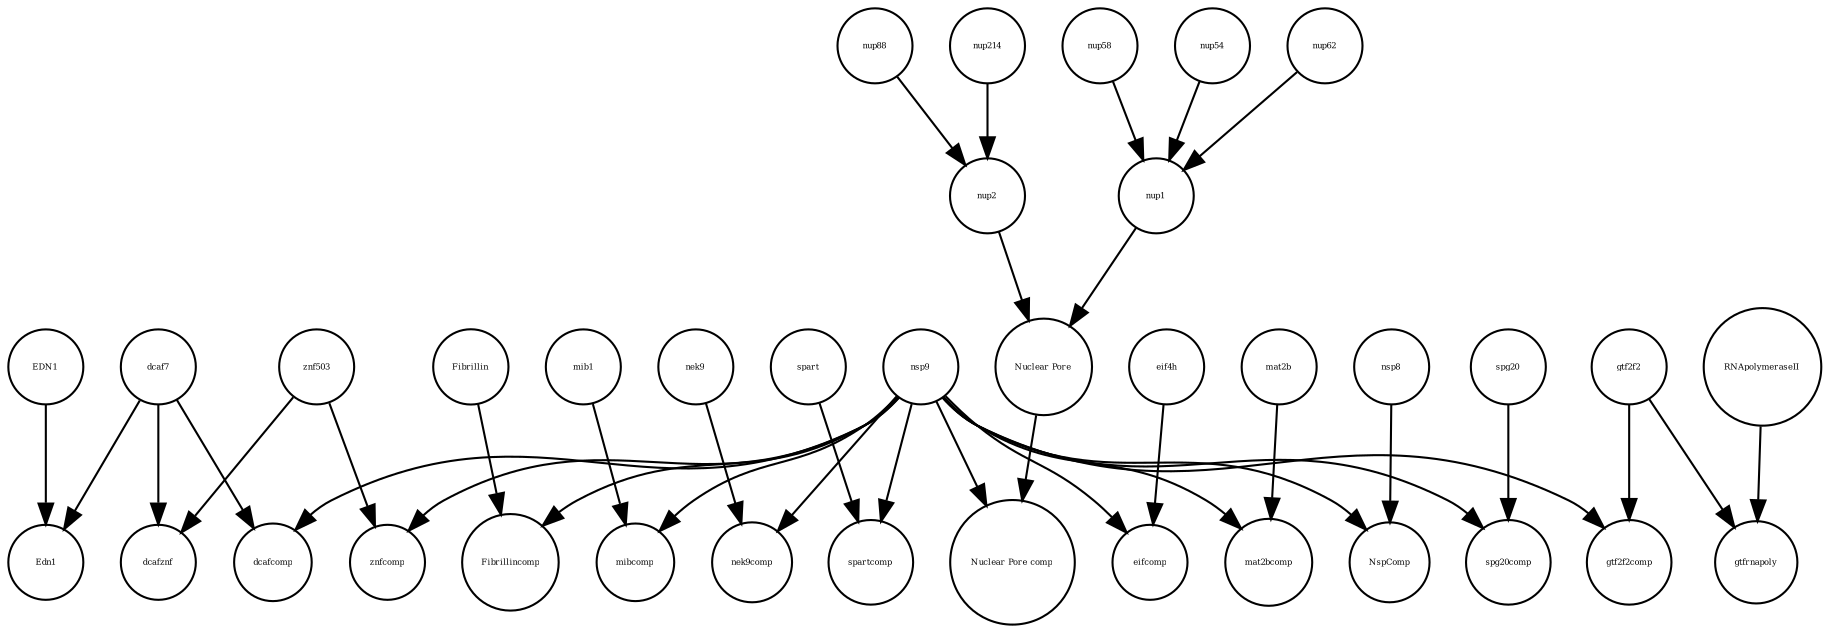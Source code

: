 strict digraph  {
Fibrillin [annotation="", bipartite=0, cls=complex, fontsize=4, label=Fibrillin, shape=circle];
nup58 [annotation=urn_miriam_uniprot_Q9BVL2, bipartite=0, cls=macromolecule, fontsize=4, label=nup58, shape=circle];
Edn1 [annotation="", bipartite=0, cls="nucleic acid feature", fontsize=4, label=Edn1, shape=circle];
spg20 [annotation="", bipartite=0, cls=macromolecule, fontsize=4, label=spg20, shape=circle];
Fibrillincomp [annotation="", bipartite=0, cls=complex, fontsize=4, label=Fibrillincomp, shape=circle];
gtfrnapoly [annotation="", bipartite=0, cls=complex, fontsize=4, label=gtfrnapoly, shape=circle];
EDN1 [annotation="", bipartite=0, cls="nucleic acid feature", fontsize=4, label=EDN1, shape=circle];
znf503 [annotation=urn_miriam_uniprot_Q96F45, bipartite=0, cls=macromolecule, fontsize=4, label=znf503, shape=circle];
nup214 [annotation=urn_miriam_uniprot_P35658, bipartite=0, cls=macromolecule, fontsize=4, label=nup214, shape=circle];
znfcomp [annotation="", bipartite=0, cls=complex, fontsize=4, label=znfcomp, shape=circle];
mibcomp [annotation="", bipartite=0, cls=complex, fontsize=4, label=mibcomp, shape=circle];
"Nuclear Pore" [annotation="", bipartite=0, cls=complex, fontsize=4, label="Nuclear Pore", shape=circle];
nek9comp [annotation="", bipartite=0, cls=complex, fontsize=4, label=nek9comp, shape=circle];
RNApolymeraseII [annotation=urn_miriam_uniprot_P30876, bipartite=0, cls=macromolecule, fontsize=4, label=RNApolymeraseII, shape=circle];
spart [annotation=urn_miriam_uniprot_Q8N0X7, bipartite=0, cls=macromolecule, fontsize=4, label=spart, shape=circle];
nsp8 [annotation=urn_miriam_uniprot_P0DTD1, bipartite=0, cls=macromolecule, fontsize=4, label=nsp8, shape=circle];
nsp9 [annotation=urn_miriam_uniprot_P0DTD1, bipartite=0, cls=macromolecule, fontsize=4, label=nsp9, shape=circle];
spartcomp [annotation="", bipartite=0, cls=complex, fontsize=4, label=spartcomp, shape=circle];
"Nuclear Pore comp" [annotation="", bipartite=0, cls=complex, fontsize=4, label="Nuclear Pore comp", shape=circle];
nup54 [annotation=urn_miriam_uniprot_Q7Z3B4, bipartite=0, cls=macromolecule, fontsize=4, label=nup54, shape=circle];
dcafcomp [annotation="", bipartite=0, cls=complex, fontsize=4, label=dcafcomp, shape=circle];
eifcomp [annotation="", bipartite=0, cls=complex, fontsize=4, label=eifcomp, shape=circle];
nup2 [annotation="", bipartite=0, cls=complex, fontsize=4, label=nup2, shape=circle];
gtf2f2 [annotation=urn_miriam_uniprot_P13984, bipartite=0, cls=macromolecule, fontsize=4, label=gtf2f2, shape=circle];
mat2b [annotation=urn_miriam_uniprot_Q9NZL9, bipartite=0, cls=macromolecule, fontsize=4, label=mat2b, shape=circle];
mat2bcomp [annotation="", bipartite=0, cls=complex, fontsize=4, label=mat2bcomp, shape=circle];
NspComp [annotation="", bipartite=0, cls=complex, fontsize=4, label=NspComp, shape=circle];
dcafznf [annotation="", bipartite=0, cls=complex, fontsize=4, label=dcafznf, shape=circle];
gtf2f2comp [annotation="", bipartite=0, cls=complex, fontsize=4, label=gtf2f2comp, shape=circle];
spg20comp [annotation="", bipartite=0, cls=complex, fontsize=4, label=spg20comp, shape=circle];
dcaf7 [annotation=urn_miriam_uniprot_P61962, bipartite=0, cls=macromolecule, fontsize=4, label=dcaf7, shape=circle];
mib1 [annotation=urn_miriam_uniprot_Q86YT6, bipartite=0, cls=macromolecule, fontsize=4, label=mib1, shape=circle];
nup1 [annotation="", bipartite=0, cls=complex, fontsize=4, label=nup1, shape=circle];
nup88 [annotation=urn_miriam_uniprot_Q99567, bipartite=0, cls=macromolecule, fontsize=4, label=nup88, shape=circle];
nek9 [annotation=urn_miriam_uniprot_Q8TD19, bipartite=0, cls=macromolecule, fontsize=4, label=nek9, shape=circle];
eif4h [annotation=urn_miriam_uniprot_Q15056, bipartite=0, cls=macromolecule, fontsize=4, label=eif4h, shape=circle];
nup62 [annotation=urn_miriam_uniprot_P37198, bipartite=0, cls=macromolecule, fontsize=4, label=nup62, shape=circle];
Fibrillin -> Fibrillincomp  [annotation="", interaction_type=production];
nup58 -> nup1  [annotation="", interaction_type=production];
spg20 -> spg20comp  [annotation="", interaction_type=production];
EDN1 -> Edn1  [annotation="", interaction_type=production];
znf503 -> znfcomp  [annotation="", interaction_type=production];
znf503 -> dcafznf  [annotation="", interaction_type=production];
nup214 -> nup2  [annotation="", interaction_type=production];
"Nuclear Pore" -> "Nuclear Pore comp"  [annotation="", interaction_type=production];
RNApolymeraseII -> gtfrnapoly  [annotation="", interaction_type=production];
spart -> spartcomp  [annotation="", interaction_type=production];
nsp8 -> NspComp  [annotation="", interaction_type=production];
nsp9 -> mat2bcomp  [annotation="", interaction_type=production];
nsp9 -> NspComp  [annotation="", interaction_type=production];
nsp9 -> znfcomp  [annotation="", interaction_type=production];
nsp9 -> mibcomp  [annotation="", interaction_type=production];
nsp9 -> nek9comp  [annotation="", interaction_type=production];
nsp9 -> spg20comp  [annotation="", interaction_type=production];
nsp9 -> spartcomp  [annotation="", interaction_type=production];
nsp9 -> Fibrillincomp  [annotation="", interaction_type=production];
nsp9 -> "Nuclear Pore comp"  [annotation="", interaction_type=production];
nsp9 -> dcafcomp  [annotation="", interaction_type=production];
nsp9 -> gtf2f2comp  [annotation="", interaction_type=production];
nsp9 -> eifcomp  [annotation="", interaction_type=production];
nup54 -> nup1  [annotation="", interaction_type=production];
nup2 -> "Nuclear Pore"  [annotation="", interaction_type=production];
gtf2f2 -> gtfrnapoly  [annotation="", interaction_type=production];
gtf2f2 -> gtf2f2comp  [annotation="", interaction_type=production];
mat2b -> mat2bcomp  [annotation="", interaction_type=production];
dcaf7 -> dcafcomp  [annotation="", interaction_type=production];
dcaf7 -> dcafznf  [annotation="", interaction_type=production];
dcaf7 -> Edn1  [annotation=urn_miriam_pubmed_27880803, interaction_type=catalysis];
mib1 -> mibcomp  [annotation="", interaction_type=production];
nup1 -> "Nuclear Pore"  [annotation="", interaction_type=production];
nup88 -> nup2  [annotation="", interaction_type=production];
nek9 -> nek9comp  [annotation="", interaction_type=production];
eif4h -> eifcomp  [annotation="", interaction_type=production];
nup62 -> nup1  [annotation="", interaction_type=production];
}
